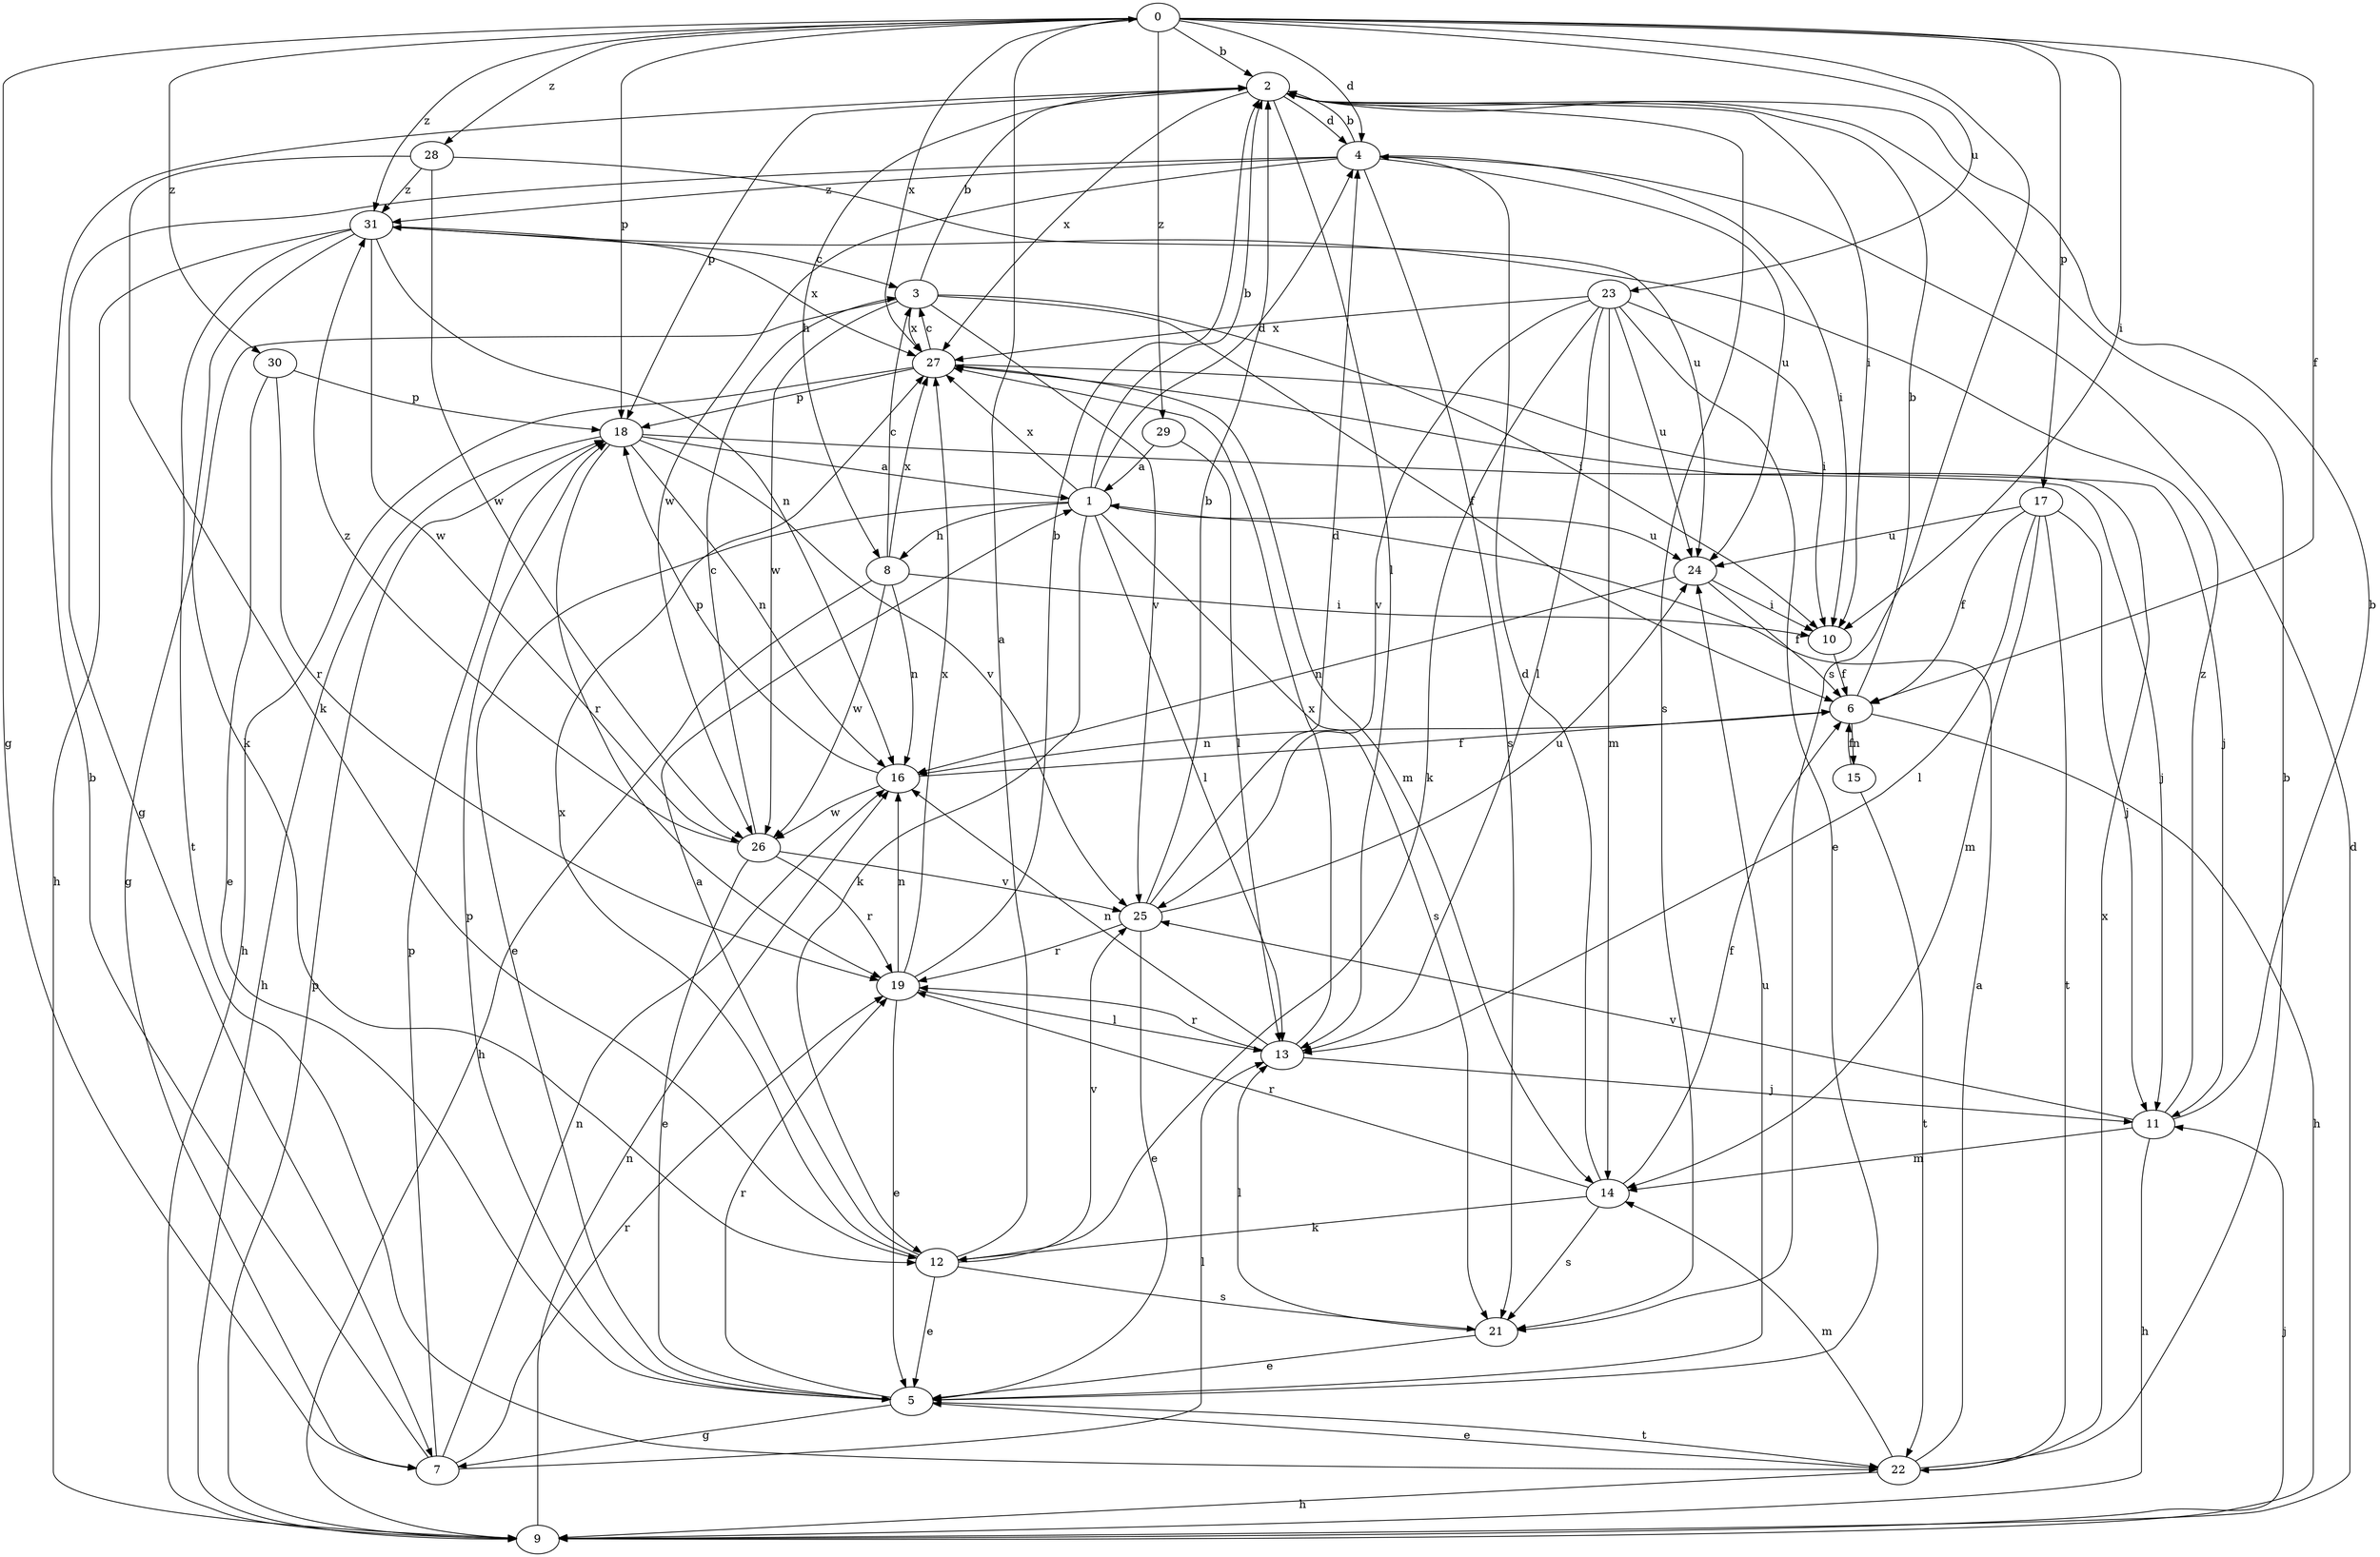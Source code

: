 strict digraph  {
0;
1;
2;
3;
4;
5;
6;
7;
8;
9;
10;
11;
12;
13;
14;
15;
16;
17;
18;
19;
21;
22;
23;
24;
25;
26;
27;
28;
29;
30;
31;
0 -> 2  [label=b];
0 -> 4  [label=d];
0 -> 6  [label=f];
0 -> 7  [label=g];
0 -> 10  [label=i];
0 -> 17  [label=p];
0 -> 18  [label=p];
0 -> 21  [label=s];
0 -> 23  [label=u];
0 -> 27  [label=x];
0 -> 28  [label=z];
0 -> 29  [label=z];
0 -> 30  [label=z];
0 -> 31  [label=z];
1 -> 2  [label=b];
1 -> 4  [label=d];
1 -> 5  [label=e];
1 -> 8  [label=h];
1 -> 12  [label=k];
1 -> 13  [label=l];
1 -> 21  [label=s];
1 -> 24  [label=u];
1 -> 27  [label=x];
2 -> 4  [label=d];
2 -> 8  [label=h];
2 -> 10  [label=i];
2 -> 13  [label=l];
2 -> 18  [label=p];
2 -> 21  [label=s];
2 -> 27  [label=x];
3 -> 2  [label=b];
3 -> 6  [label=f];
3 -> 7  [label=g];
3 -> 10  [label=i];
3 -> 25  [label=v];
3 -> 26  [label=w];
3 -> 27  [label=x];
4 -> 2  [label=b];
4 -> 7  [label=g];
4 -> 10  [label=i];
4 -> 21  [label=s];
4 -> 24  [label=u];
4 -> 26  [label=w];
4 -> 31  [label=z];
5 -> 7  [label=g];
5 -> 18  [label=p];
5 -> 19  [label=r];
5 -> 22  [label=t];
5 -> 24  [label=u];
6 -> 2  [label=b];
6 -> 9  [label=h];
6 -> 15  [label=n];
6 -> 16  [label=n];
7 -> 2  [label=b];
7 -> 13  [label=l];
7 -> 16  [label=n];
7 -> 18  [label=p];
7 -> 19  [label=r];
8 -> 3  [label=c];
8 -> 9  [label=h];
8 -> 10  [label=i];
8 -> 16  [label=n];
8 -> 26  [label=w];
8 -> 27  [label=x];
9 -> 4  [label=d];
9 -> 11  [label=j];
9 -> 16  [label=n];
9 -> 18  [label=p];
10 -> 6  [label=f];
11 -> 2  [label=b];
11 -> 9  [label=h];
11 -> 14  [label=m];
11 -> 25  [label=v];
11 -> 31  [label=z];
12 -> 0  [label=a];
12 -> 1  [label=a];
12 -> 5  [label=e];
12 -> 21  [label=s];
12 -> 25  [label=v];
12 -> 27  [label=x];
13 -> 11  [label=j];
13 -> 16  [label=n];
13 -> 19  [label=r];
13 -> 27  [label=x];
14 -> 4  [label=d];
14 -> 6  [label=f];
14 -> 12  [label=k];
14 -> 19  [label=r];
14 -> 21  [label=s];
15 -> 6  [label=f];
15 -> 22  [label=t];
16 -> 6  [label=f];
16 -> 18  [label=p];
16 -> 26  [label=w];
17 -> 6  [label=f];
17 -> 11  [label=j];
17 -> 13  [label=l];
17 -> 14  [label=m];
17 -> 22  [label=t];
17 -> 24  [label=u];
18 -> 1  [label=a];
18 -> 9  [label=h];
18 -> 11  [label=j];
18 -> 16  [label=n];
18 -> 19  [label=r];
18 -> 25  [label=v];
19 -> 2  [label=b];
19 -> 5  [label=e];
19 -> 13  [label=l];
19 -> 16  [label=n];
19 -> 27  [label=x];
21 -> 5  [label=e];
21 -> 13  [label=l];
22 -> 1  [label=a];
22 -> 2  [label=b];
22 -> 5  [label=e];
22 -> 9  [label=h];
22 -> 14  [label=m];
22 -> 27  [label=x];
23 -> 5  [label=e];
23 -> 10  [label=i];
23 -> 12  [label=k];
23 -> 13  [label=l];
23 -> 14  [label=m];
23 -> 24  [label=u];
23 -> 25  [label=v];
23 -> 27  [label=x];
24 -> 6  [label=f];
24 -> 10  [label=i];
24 -> 16  [label=n];
25 -> 2  [label=b];
25 -> 4  [label=d];
25 -> 5  [label=e];
25 -> 19  [label=r];
25 -> 24  [label=u];
26 -> 3  [label=c];
26 -> 5  [label=e];
26 -> 19  [label=r];
26 -> 25  [label=v];
26 -> 31  [label=z];
27 -> 3  [label=c];
27 -> 9  [label=h];
27 -> 11  [label=j];
27 -> 14  [label=m];
27 -> 18  [label=p];
28 -> 12  [label=k];
28 -> 24  [label=u];
28 -> 26  [label=w];
28 -> 31  [label=z];
29 -> 1  [label=a];
29 -> 13  [label=l];
30 -> 5  [label=e];
30 -> 18  [label=p];
30 -> 19  [label=r];
31 -> 3  [label=c];
31 -> 9  [label=h];
31 -> 12  [label=k];
31 -> 16  [label=n];
31 -> 22  [label=t];
31 -> 26  [label=w];
31 -> 27  [label=x];
}
